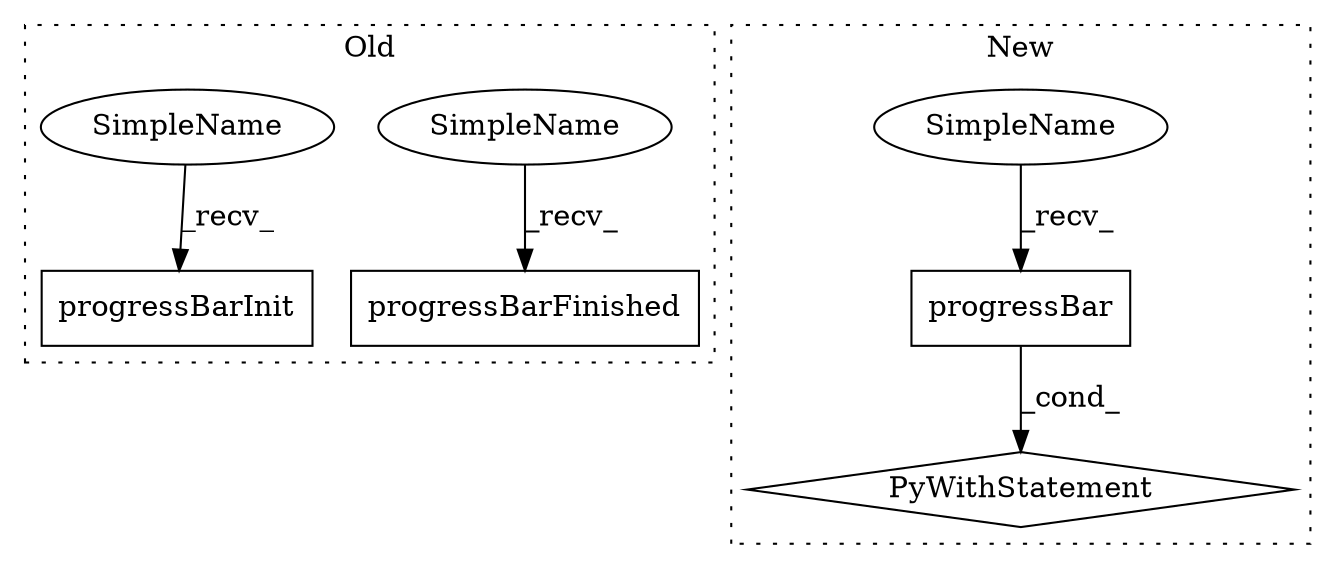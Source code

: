 digraph G {
subgraph cluster0 {
1 [label="progressBarFinished" a="32" s="27248" l="21" shape="box"];
4 [label="progressBarInit" a="32" s="27120" l="17" shape="box"];
5 [label="SimpleName" a="42" s="27243" l="4" shape="ellipse"];
6 [label="SimpleName" a="42" s="27115" l="4" shape="ellipse"];
label = "Old";
style="dotted";
}
subgraph cluster1 {
2 [label="PyWithStatement" a="104" s="27115,27143" l="10,2" shape="diamond"];
3 [label="progressBar" a="32" s="27130" l="13" shape="box"];
7 [label="SimpleName" a="42" s="27125" l="4" shape="ellipse"];
label = "New";
style="dotted";
}
3 -> 2 [label="_cond_"];
5 -> 1 [label="_recv_"];
6 -> 4 [label="_recv_"];
7 -> 3 [label="_recv_"];
}